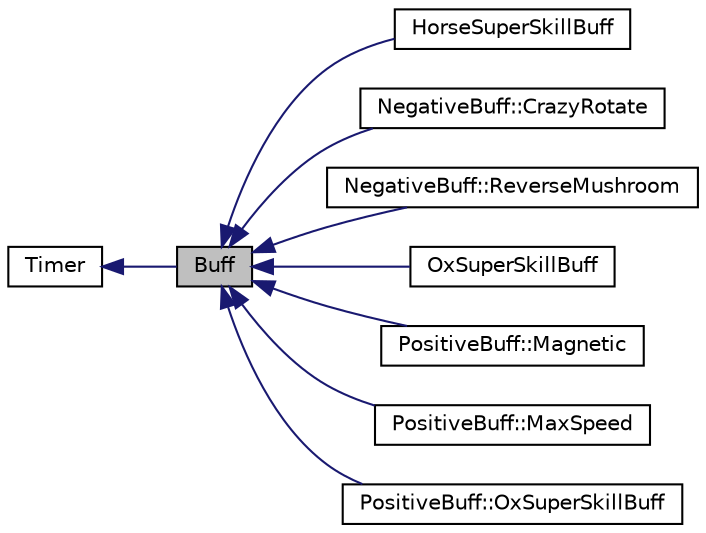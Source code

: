 digraph "Buff"
{
 // LATEX_PDF_SIZE
  edge [fontname="Helvetica",fontsize="10",labelfontname="Helvetica",labelfontsize="10"];
  node [fontname="Helvetica",fontsize="10",shape=record];
  rankdir="LR";
  Node1 [label="Buff",height=0.2,width=0.4,color="black", fillcolor="grey75", style="filled", fontcolor="black",tooltip="Base class for Buffs, derived from Timer."];
  Node2 -> Node1 [dir="back",color="midnightblue",fontsize="10",style="solid",fontname="Helvetica"];
  Node2 [label="Timer",height=0.2,width=0.4,color="black", fillcolor="white", style="filled",URL="$classTimer.html",tooltip="Represents a simple countdown timer."];
  Node1 -> Node3 [dir="back",color="midnightblue",fontsize="10",style="solid",fontname="Helvetica"];
  Node3 [label="HorseSuperSkillBuff",height=0.2,width=0.4,color="black", fillcolor="white", style="filled",URL="$classHorseSuperSkillBuff.html",tooltip=" "];
  Node1 -> Node4 [dir="back",color="midnightblue",fontsize="10",style="solid",fontname="Helvetica"];
  Node4 [label="NegativeBuff::CrazyRotate",height=0.2,width=0.4,color="black", fillcolor="white", style="filled",URL="$classNegativeBuff_1_1CrazyRotate.html",tooltip="A class representing a crazy rotate negative buff."];
  Node1 -> Node5 [dir="back",color="midnightblue",fontsize="10",style="solid",fontname="Helvetica"];
  Node5 [label="NegativeBuff::ReverseMushroom",height=0.2,width=0.4,color="black", fillcolor="white", style="filled",URL="$classNegativeBuff_1_1ReverseMushroom.html",tooltip="A class representing a reverse mushroom negative buff."];
  Node1 -> Node6 [dir="back",color="midnightblue",fontsize="10",style="solid",fontname="Helvetica"];
  Node6 [label="OxSuperSkillBuff",height=0.2,width=0.4,color="black", fillcolor="white", style="filled",URL="$classOxSuperSkillBuff.html",tooltip=" "];
  Node1 -> Node7 [dir="back",color="midnightblue",fontsize="10",style="solid",fontname="Helvetica"];
  Node7 [label="PositiveBuff::Magnetic",height=0.2,width=0.4,color="black", fillcolor="white", style="filled",URL="$classPositiveBuff_1_1Magnetic.html",tooltip="A class representing a magnetic positive buff."];
  Node1 -> Node8 [dir="back",color="midnightblue",fontsize="10",style="solid",fontname="Helvetica"];
  Node8 [label="PositiveBuff::MaxSpeed",height=0.2,width=0.4,color="black", fillcolor="white", style="filled",URL="$classPositiveBuff_1_1MaxSpeed.html",tooltip="A class representing a maximum speed positive buff."];
  Node1 -> Node9 [dir="back",color="midnightblue",fontsize="10",style="solid",fontname="Helvetica"];
  Node9 [label="PositiveBuff::OxSuperSkillBuff",height=0.2,width=0.4,color="black", fillcolor="white", style="filled",URL="$classPositiveBuff_1_1OxSuperSkillBuff.html",tooltip="A class representing an Ox super skill positive buff."];
}
